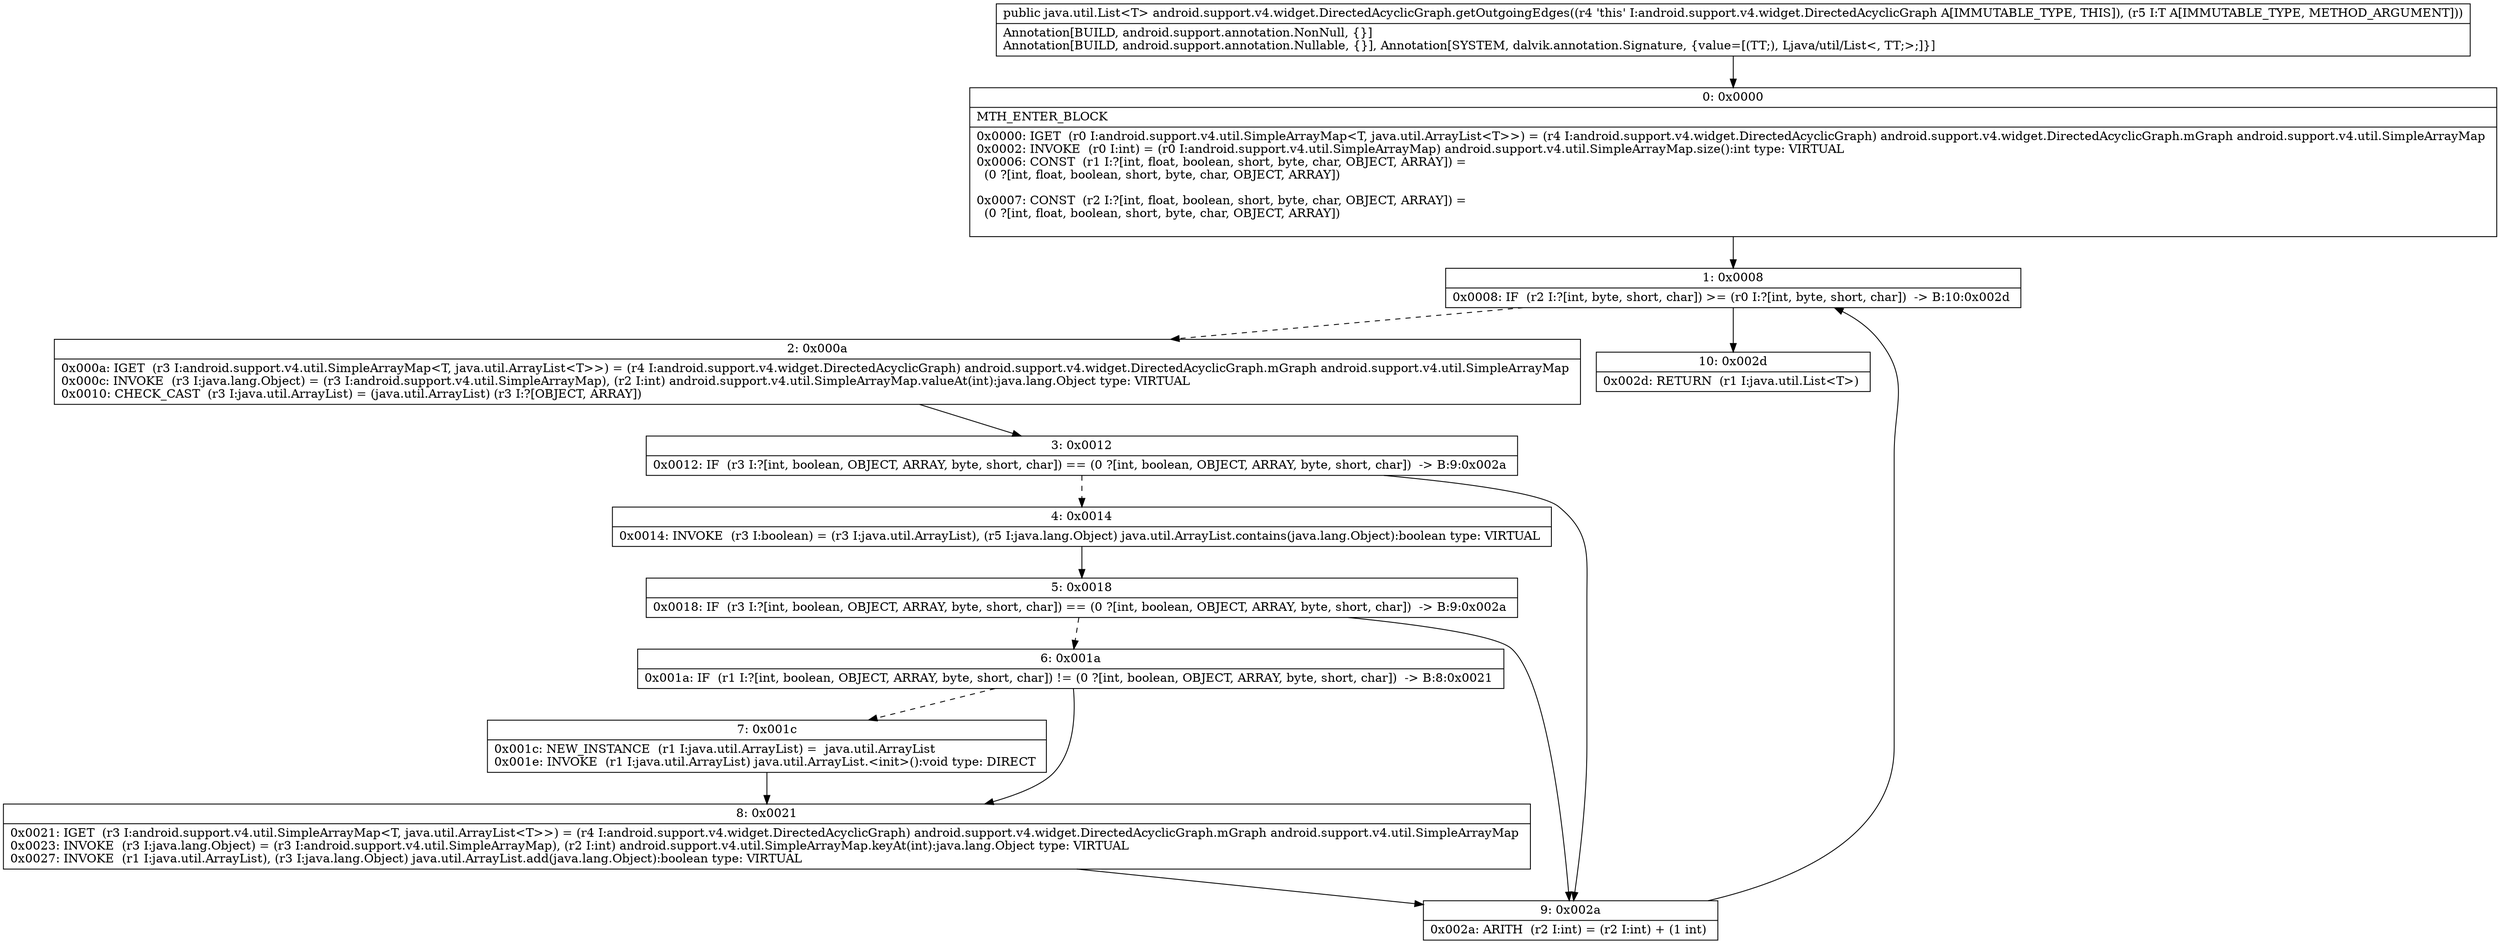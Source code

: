 digraph "CFG forandroid.support.v4.widget.DirectedAcyclicGraph.getOutgoingEdges(Ljava\/lang\/Object;)Ljava\/util\/List;" {
Node_0 [shape=record,label="{0\:\ 0x0000|MTH_ENTER_BLOCK\l|0x0000: IGET  (r0 I:android.support.v4.util.SimpleArrayMap\<T, java.util.ArrayList\<T\>\>) = (r4 I:android.support.v4.widget.DirectedAcyclicGraph) android.support.v4.widget.DirectedAcyclicGraph.mGraph android.support.v4.util.SimpleArrayMap \l0x0002: INVOKE  (r0 I:int) = (r0 I:android.support.v4.util.SimpleArrayMap) android.support.v4.util.SimpleArrayMap.size():int type: VIRTUAL \l0x0006: CONST  (r1 I:?[int, float, boolean, short, byte, char, OBJECT, ARRAY]) = \l  (0 ?[int, float, boolean, short, byte, char, OBJECT, ARRAY])\l \l0x0007: CONST  (r2 I:?[int, float, boolean, short, byte, char, OBJECT, ARRAY]) = \l  (0 ?[int, float, boolean, short, byte, char, OBJECT, ARRAY])\l \l}"];
Node_1 [shape=record,label="{1\:\ 0x0008|0x0008: IF  (r2 I:?[int, byte, short, char]) \>= (r0 I:?[int, byte, short, char])  \-\> B:10:0x002d \l}"];
Node_2 [shape=record,label="{2\:\ 0x000a|0x000a: IGET  (r3 I:android.support.v4.util.SimpleArrayMap\<T, java.util.ArrayList\<T\>\>) = (r4 I:android.support.v4.widget.DirectedAcyclicGraph) android.support.v4.widget.DirectedAcyclicGraph.mGraph android.support.v4.util.SimpleArrayMap \l0x000c: INVOKE  (r3 I:java.lang.Object) = (r3 I:android.support.v4.util.SimpleArrayMap), (r2 I:int) android.support.v4.util.SimpleArrayMap.valueAt(int):java.lang.Object type: VIRTUAL \l0x0010: CHECK_CAST  (r3 I:java.util.ArrayList) = (java.util.ArrayList) (r3 I:?[OBJECT, ARRAY]) \l}"];
Node_3 [shape=record,label="{3\:\ 0x0012|0x0012: IF  (r3 I:?[int, boolean, OBJECT, ARRAY, byte, short, char]) == (0 ?[int, boolean, OBJECT, ARRAY, byte, short, char])  \-\> B:9:0x002a \l}"];
Node_4 [shape=record,label="{4\:\ 0x0014|0x0014: INVOKE  (r3 I:boolean) = (r3 I:java.util.ArrayList), (r5 I:java.lang.Object) java.util.ArrayList.contains(java.lang.Object):boolean type: VIRTUAL \l}"];
Node_5 [shape=record,label="{5\:\ 0x0018|0x0018: IF  (r3 I:?[int, boolean, OBJECT, ARRAY, byte, short, char]) == (0 ?[int, boolean, OBJECT, ARRAY, byte, short, char])  \-\> B:9:0x002a \l}"];
Node_6 [shape=record,label="{6\:\ 0x001a|0x001a: IF  (r1 I:?[int, boolean, OBJECT, ARRAY, byte, short, char]) != (0 ?[int, boolean, OBJECT, ARRAY, byte, short, char])  \-\> B:8:0x0021 \l}"];
Node_7 [shape=record,label="{7\:\ 0x001c|0x001c: NEW_INSTANCE  (r1 I:java.util.ArrayList) =  java.util.ArrayList \l0x001e: INVOKE  (r1 I:java.util.ArrayList) java.util.ArrayList.\<init\>():void type: DIRECT \l}"];
Node_8 [shape=record,label="{8\:\ 0x0021|0x0021: IGET  (r3 I:android.support.v4.util.SimpleArrayMap\<T, java.util.ArrayList\<T\>\>) = (r4 I:android.support.v4.widget.DirectedAcyclicGraph) android.support.v4.widget.DirectedAcyclicGraph.mGraph android.support.v4.util.SimpleArrayMap \l0x0023: INVOKE  (r3 I:java.lang.Object) = (r3 I:android.support.v4.util.SimpleArrayMap), (r2 I:int) android.support.v4.util.SimpleArrayMap.keyAt(int):java.lang.Object type: VIRTUAL \l0x0027: INVOKE  (r1 I:java.util.ArrayList), (r3 I:java.lang.Object) java.util.ArrayList.add(java.lang.Object):boolean type: VIRTUAL \l}"];
Node_9 [shape=record,label="{9\:\ 0x002a|0x002a: ARITH  (r2 I:int) = (r2 I:int) + (1 int) \l}"];
Node_10 [shape=record,label="{10\:\ 0x002d|0x002d: RETURN  (r1 I:java.util.List\<T\>) \l}"];
MethodNode[shape=record,label="{public java.util.List\<T\> android.support.v4.widget.DirectedAcyclicGraph.getOutgoingEdges((r4 'this' I:android.support.v4.widget.DirectedAcyclicGraph A[IMMUTABLE_TYPE, THIS]), (r5 I:T A[IMMUTABLE_TYPE, METHOD_ARGUMENT]))  | Annotation[BUILD, android.support.annotation.NonNull, \{\}]\lAnnotation[BUILD, android.support.annotation.Nullable, \{\}], Annotation[SYSTEM, dalvik.annotation.Signature, \{value=[(TT;), Ljava\/util\/List\<, TT;\>;]\}]\l}"];
MethodNode -> Node_0;
Node_0 -> Node_1;
Node_1 -> Node_2[style=dashed];
Node_1 -> Node_10;
Node_2 -> Node_3;
Node_3 -> Node_4[style=dashed];
Node_3 -> Node_9;
Node_4 -> Node_5;
Node_5 -> Node_6[style=dashed];
Node_5 -> Node_9;
Node_6 -> Node_7[style=dashed];
Node_6 -> Node_8;
Node_7 -> Node_8;
Node_8 -> Node_9;
Node_9 -> Node_1;
}

